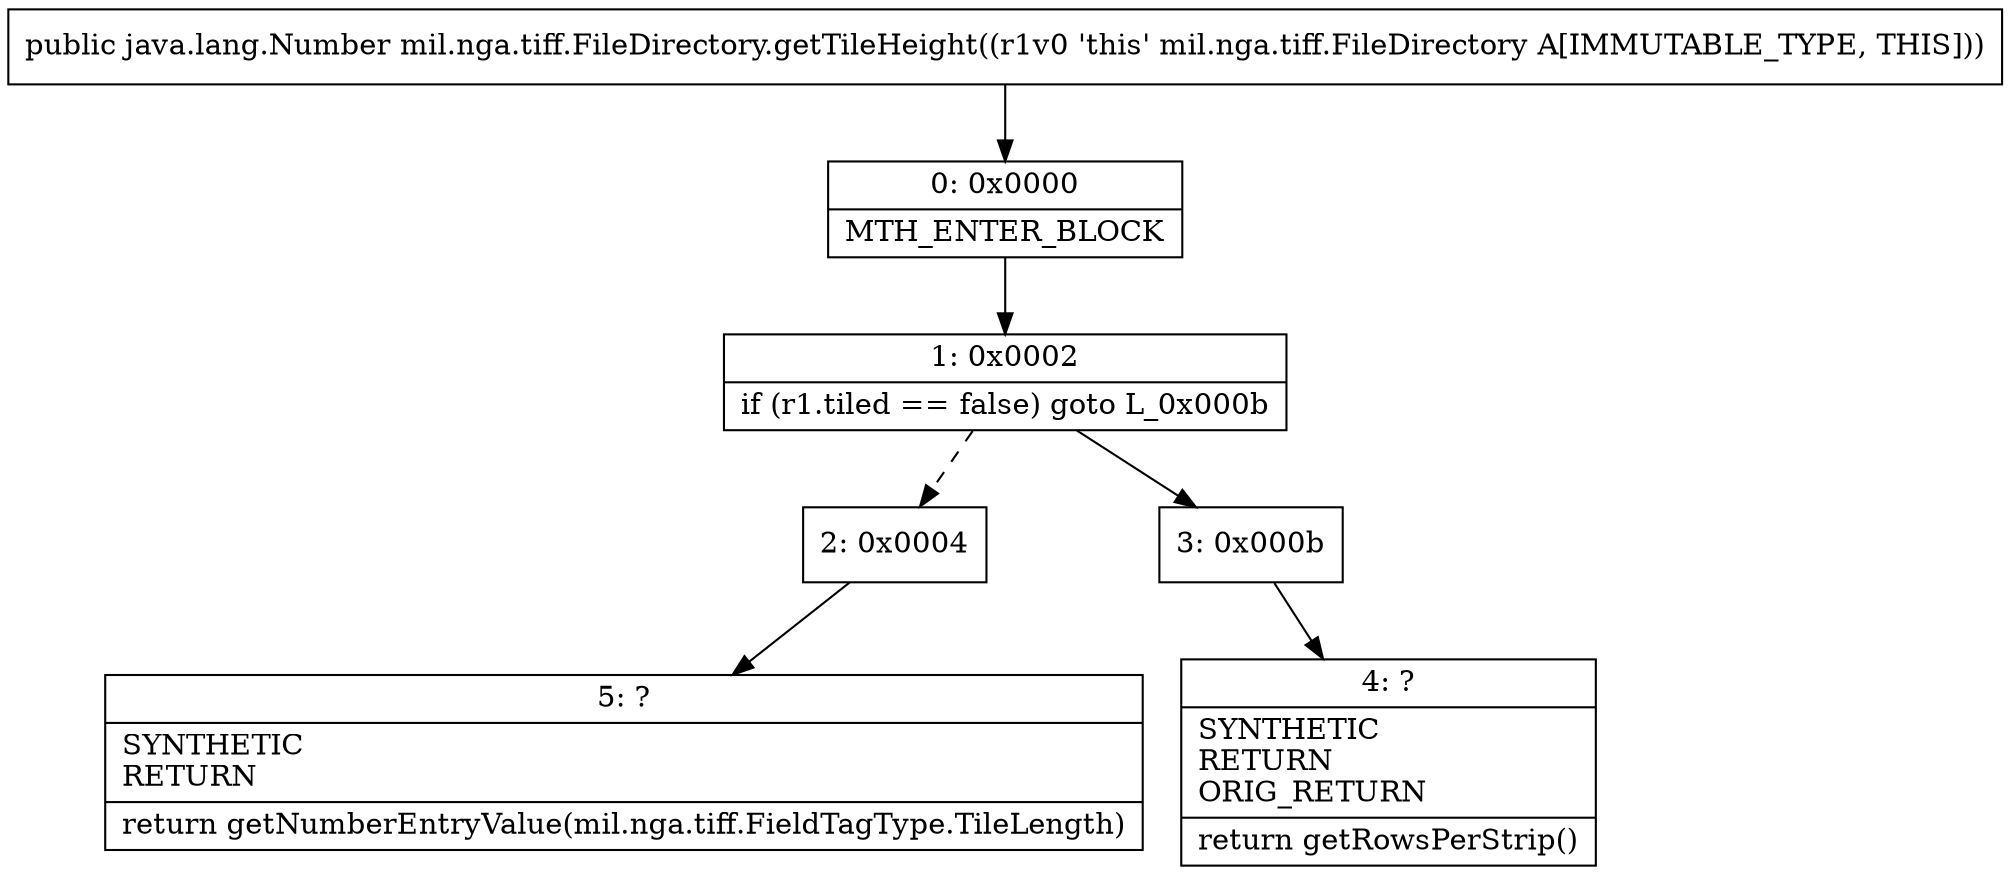 digraph "CFG formil.nga.tiff.FileDirectory.getTileHeight()Ljava\/lang\/Number;" {
Node_0 [shape=record,label="{0\:\ 0x0000|MTH_ENTER_BLOCK\l}"];
Node_1 [shape=record,label="{1\:\ 0x0002|if (r1.tiled == false) goto L_0x000b\l}"];
Node_2 [shape=record,label="{2\:\ 0x0004}"];
Node_3 [shape=record,label="{3\:\ 0x000b}"];
Node_4 [shape=record,label="{4\:\ ?|SYNTHETIC\lRETURN\lORIG_RETURN\l|return getRowsPerStrip()\l}"];
Node_5 [shape=record,label="{5\:\ ?|SYNTHETIC\lRETURN\l|return getNumberEntryValue(mil.nga.tiff.FieldTagType.TileLength)\l}"];
MethodNode[shape=record,label="{public java.lang.Number mil.nga.tiff.FileDirectory.getTileHeight((r1v0 'this' mil.nga.tiff.FileDirectory A[IMMUTABLE_TYPE, THIS])) }"];
MethodNode -> Node_0;
Node_0 -> Node_1;
Node_1 -> Node_2[style=dashed];
Node_1 -> Node_3;
Node_2 -> Node_5;
Node_3 -> Node_4;
}

